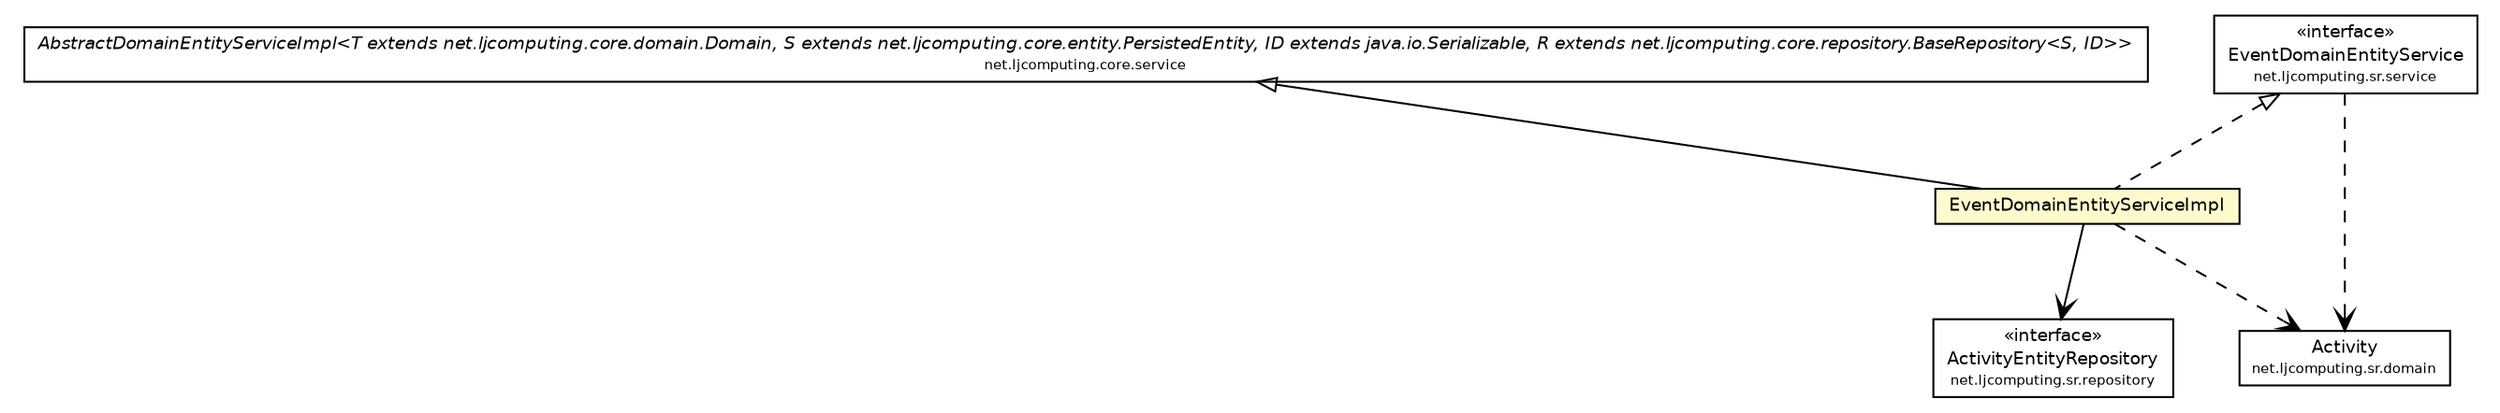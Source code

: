 #!/usr/local/bin/dot
#
# Class diagram 
# Generated by UMLGraph version R5_6 (http://www.umlgraph.org/)
#

digraph G {
	edge [fontname="Helvetica",fontsize=10,labelfontname="Helvetica",labelfontsize=10];
	node [fontname="Helvetica",fontsize=10,shape=plaintext];
	nodesep=0.25;
	ranksep=0.5;
	// net.ljcomputing.core.service.AbstractDomainEntityServiceImpl<T extends net.ljcomputing.core.domain.Domain, S extends net.ljcomputing.core.entity.PersistedEntity, ID extends java.io.Serializable, R extends net.ljcomputing.core.repository.BaseRepository<S, ID>>
	c1356 [label=<<table title="net.ljcomputing.core.service.AbstractDomainEntityServiceImpl" border="0" cellborder="1" cellspacing="0" cellpadding="2" port="p" href="../../../core/service/AbstractDomainEntityServiceImpl.html">
		<tr><td><table border="0" cellspacing="0" cellpadding="1">
<tr><td align="center" balign="center"><font face="Helvetica-Oblique"> AbstractDomainEntityServiceImpl&lt;T extends net.ljcomputing.core.domain.Domain, S extends net.ljcomputing.core.entity.PersistedEntity, ID extends java.io.Serializable, R extends net.ljcomputing.core.repository.BaseRepository&lt;S, ID&gt;&gt; </font></td></tr>
<tr><td align="center" balign="center"><font point-size="7.0"> net.ljcomputing.core.service </font></td></tr>
		</table></td></tr>
		</table>>, URL="../../../core/service/AbstractDomainEntityServiceImpl.html", fontname="Helvetica", fontcolor="black", fontsize=9.0];
	// net.ljcomputing.sr.repository.ActivityEntityRepository
	c1361 [label=<<table title="net.ljcomputing.sr.repository.ActivityEntityRepository" border="0" cellborder="1" cellspacing="0" cellpadding="2" port="p" href="../../repository/ActivityEntityRepository.html">
		<tr><td><table border="0" cellspacing="0" cellpadding="1">
<tr><td align="center" balign="center"> &#171;interface&#187; </td></tr>
<tr><td align="center" balign="center"> ActivityEntityRepository </td></tr>
<tr><td align="center" balign="center"><font point-size="7.0"> net.ljcomputing.sr.repository </font></td></tr>
		</table></td></tr>
		</table>>, URL="../../repository/ActivityEntityRepository.html", fontname="Helvetica", fontcolor="black", fontsize=9.0];
	// net.ljcomputing.sr.domain.Activity
	c1370 [label=<<table title="net.ljcomputing.sr.domain.Activity" border="0" cellborder="1" cellspacing="0" cellpadding="2" port="p" href="../../domain/Activity.html">
		<tr><td><table border="0" cellspacing="0" cellpadding="1">
<tr><td align="center" balign="center"> Activity </td></tr>
<tr><td align="center" balign="center"><font point-size="7.0"> net.ljcomputing.sr.domain </font></td></tr>
		</table></td></tr>
		</table>>, URL="../../domain/Activity.html", fontname="Helvetica", fontcolor="black", fontsize=9.0];
	// net.ljcomputing.sr.service.impl.EventDomainEntityServiceImpl
	c1372 [label=<<table title="net.ljcomputing.sr.service.impl.EventDomainEntityServiceImpl" border="0" cellborder="1" cellspacing="0" cellpadding="2" port="p" bgcolor="lemonChiffon" href="./EventDomainEntityServiceImpl.html">
		<tr><td><table border="0" cellspacing="0" cellpadding="1">
<tr><td align="center" balign="center"> EventDomainEntityServiceImpl </td></tr>
		</table></td></tr>
		</table>>, URL="./EventDomainEntityServiceImpl.html", fontname="Helvetica", fontcolor="black", fontsize=9.0];
	// net.ljcomputing.sr.service.EventDomainEntityService
	c1376 [label=<<table title="net.ljcomputing.sr.service.EventDomainEntityService" border="0" cellborder="1" cellspacing="0" cellpadding="2" port="p" href="../EventDomainEntityService.html">
		<tr><td><table border="0" cellspacing="0" cellpadding="1">
<tr><td align="center" balign="center"> &#171;interface&#187; </td></tr>
<tr><td align="center" balign="center"> EventDomainEntityService </td></tr>
<tr><td align="center" balign="center"><font point-size="7.0"> net.ljcomputing.sr.service </font></td></tr>
		</table></td></tr>
		</table>>, URL="../EventDomainEntityService.html", fontname="Helvetica", fontcolor="black", fontsize=9.0];
	//net.ljcomputing.sr.service.impl.EventDomainEntityServiceImpl extends net.ljcomputing.core.service.AbstractDomainEntityServiceImpl<net.ljcomputing.sr.domain.Event, net.ljcomputing.sr.entity.EventEntity, java.lang.String, net.ljcomputing.sr.repository.EventEntityRepository>
	c1356:p -> c1372:p [dir=back,arrowtail=empty];
	//net.ljcomputing.sr.service.impl.EventDomainEntityServiceImpl implements net.ljcomputing.sr.service.EventDomainEntityService
	c1376:p -> c1372:p [dir=back,arrowtail=empty,style=dashed];
	// net.ljcomputing.sr.service.impl.EventDomainEntityServiceImpl NAVASSOC net.ljcomputing.sr.repository.ActivityEntityRepository
	c1372:p -> c1361:p [taillabel="", label="", headlabel="", fontname="Helvetica", fontcolor="black", fontsize=10.0, color="black", arrowhead=open];
	// net.ljcomputing.sr.service.impl.EventDomainEntityServiceImpl DEPEND net.ljcomputing.sr.domain.Activity
	c1372:p -> c1370:p [taillabel="", label="", headlabel="", fontname="Helvetica", fontcolor="black", fontsize=10.0, color="black", arrowhead=open, style=dashed];
	// net.ljcomputing.sr.service.EventDomainEntityService DEPEND net.ljcomputing.sr.domain.Activity
	c1376:p -> c1370:p [taillabel="", label="", headlabel="", fontname="Helvetica", fontcolor="black", fontsize=10.0, color="black", arrowhead=open, style=dashed];
}

